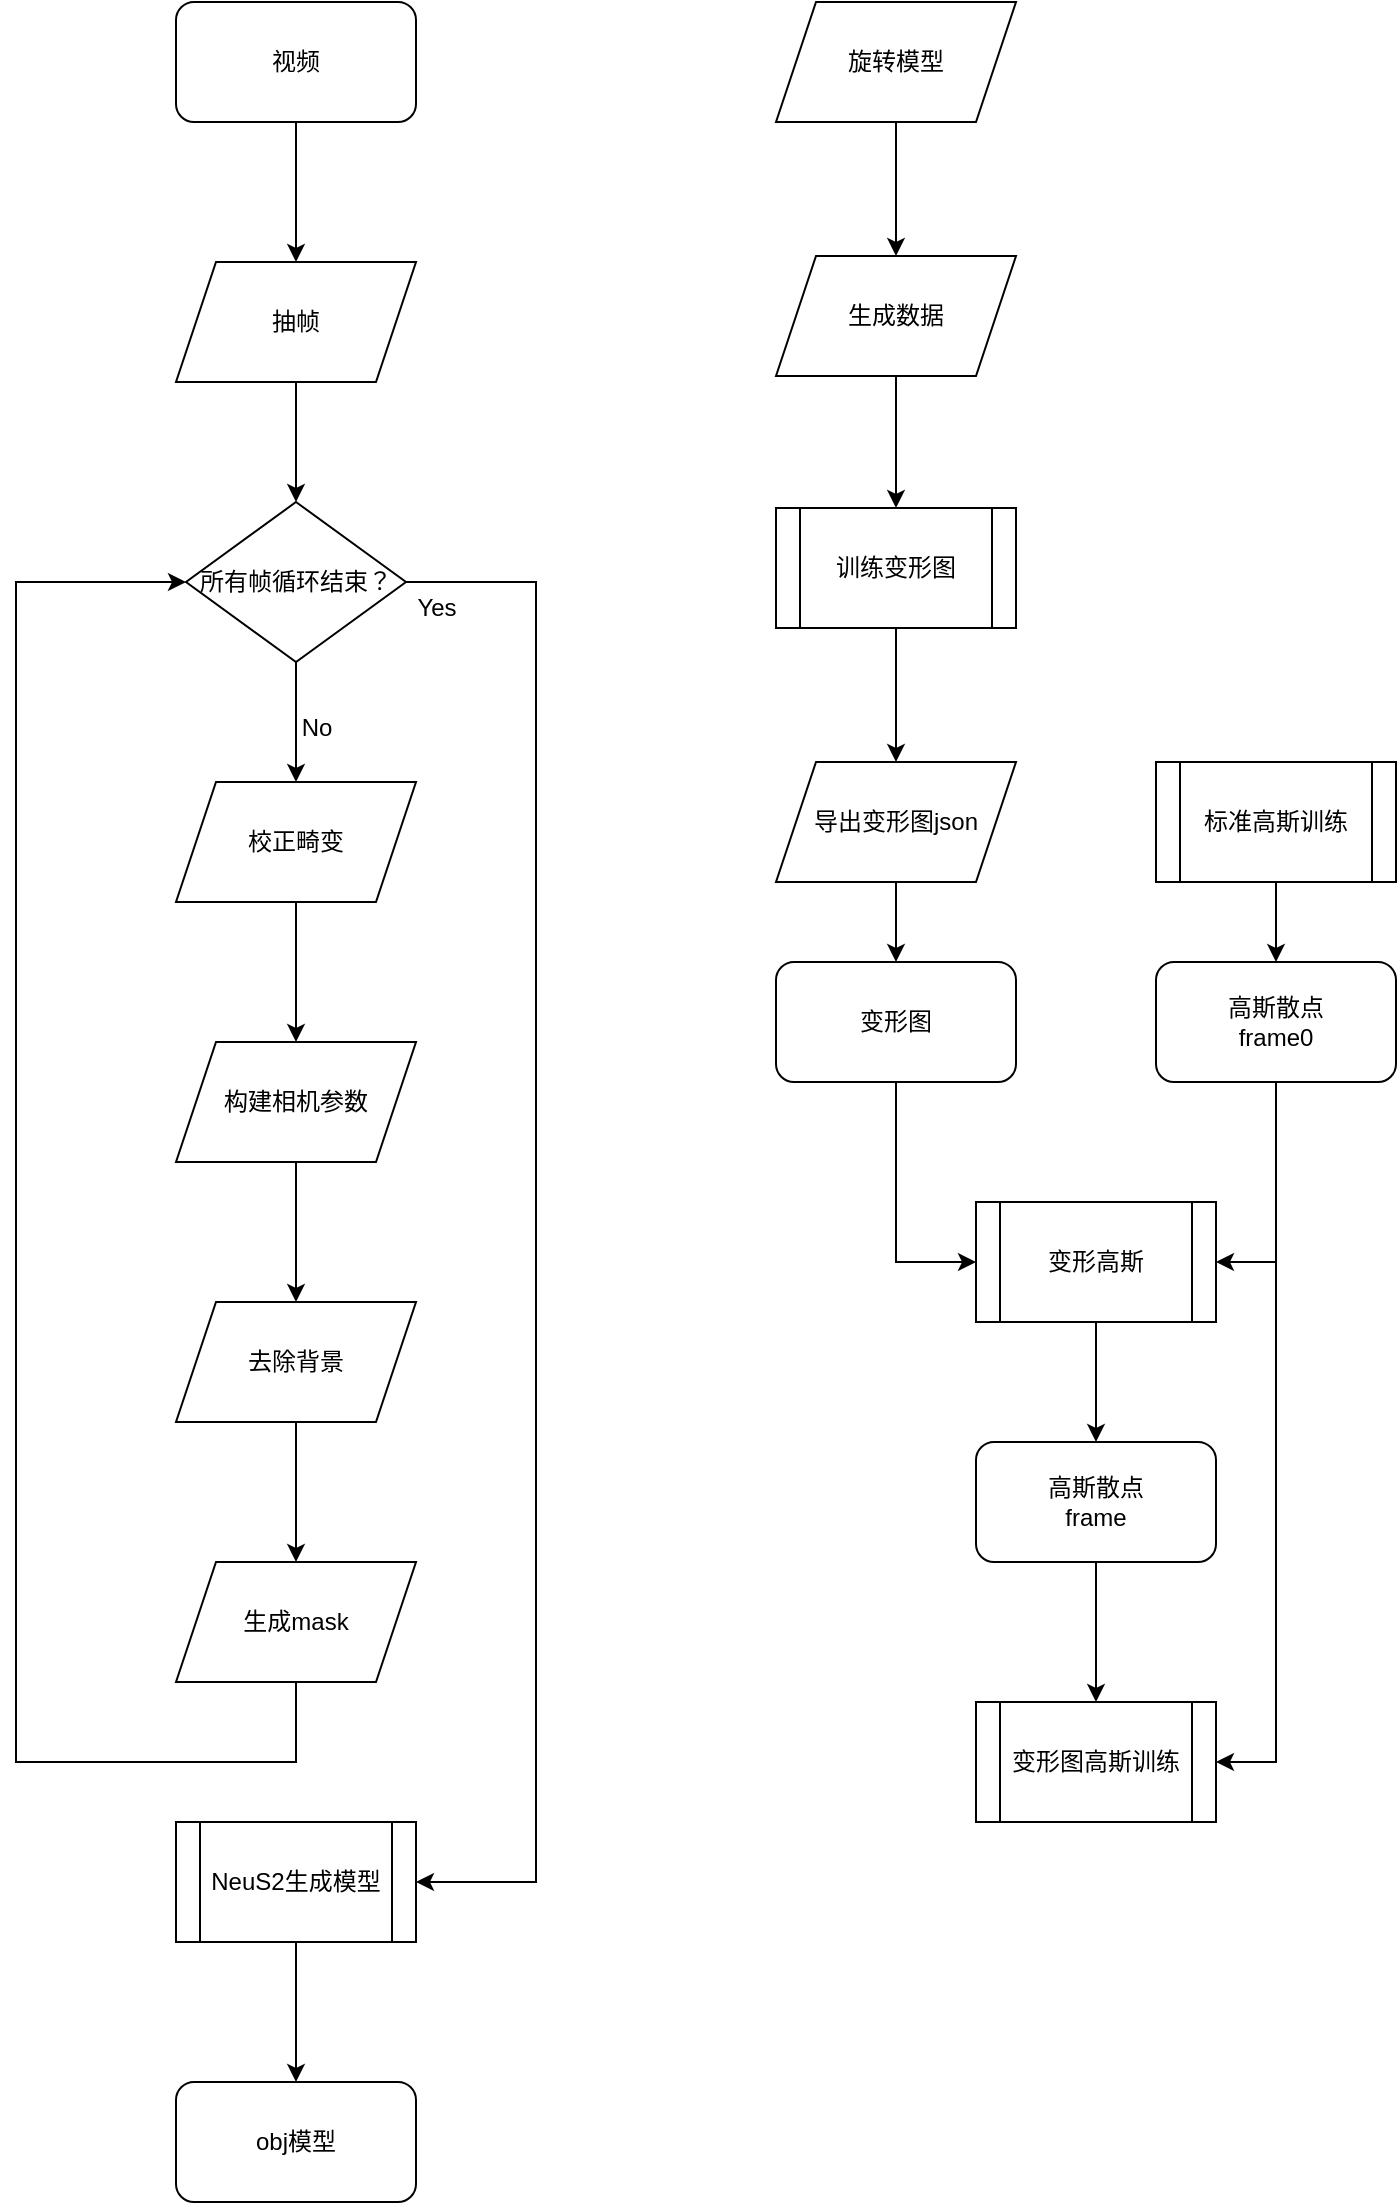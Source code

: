 <mxfile version="26.2.12">
  <diagram name="第 1 页" id="8bq4_UwM5E43GT9bmZcQ">
    <mxGraphModel dx="1553" dy="1160" grid="1" gridSize="10" guides="1" tooltips="1" connect="1" arrows="1" fold="1" page="0" pageScale="1" pageWidth="827" pageHeight="1169" math="0" shadow="0">
      <root>
        <mxCell id="0" />
        <mxCell id="1" parent="0" />
        <mxCell id="ysk7YN8ltUxfCjNkq8kX-31" value="" style="edgeStyle=orthogonalEdgeStyle;rounded=0;orthogonalLoop=1;jettySize=auto;html=1;" edge="1" parent="1" source="ysk7YN8ltUxfCjNkq8kX-1" target="ysk7YN8ltUxfCjNkq8kX-4">
          <mxGeometry relative="1" as="geometry" />
        </mxCell>
        <mxCell id="ysk7YN8ltUxfCjNkq8kX-1" value="视频" style="rounded=1;whiteSpace=wrap;html=1;" vertex="1" parent="1">
          <mxGeometry x="-710" y="20" width="120" height="60" as="geometry" />
        </mxCell>
        <mxCell id="ysk7YN8ltUxfCjNkq8kX-6" value="" style="edgeStyle=orthogonalEdgeStyle;rounded=0;orthogonalLoop=1;jettySize=auto;html=1;" edge="1" parent="1" source="ysk7YN8ltUxfCjNkq8kX-3" target="ysk7YN8ltUxfCjNkq8kX-5">
          <mxGeometry relative="1" as="geometry" />
        </mxCell>
        <mxCell id="ysk7YN8ltUxfCjNkq8kX-33" value="" style="edgeStyle=orthogonalEdgeStyle;rounded=0;orthogonalLoop=1;jettySize=auto;html=1;entryX=1;entryY=0.5;entryDx=0;entryDy=0;" edge="1" parent="1" source="ysk7YN8ltUxfCjNkq8kX-3" target="ysk7YN8ltUxfCjNkq8kX-14">
          <mxGeometry relative="1" as="geometry">
            <Array as="points">
              <mxPoint x="-530" y="310" />
              <mxPoint x="-530" y="960" />
            </Array>
          </mxGeometry>
        </mxCell>
        <mxCell id="ysk7YN8ltUxfCjNkq8kX-3" value="所有帧循环结束？" style="rhombus;whiteSpace=wrap;html=1;" vertex="1" parent="1">
          <mxGeometry x="-705" y="270" width="110" height="80" as="geometry" />
        </mxCell>
        <mxCell id="ysk7YN8ltUxfCjNkq8kX-20" value="" style="edgeStyle=orthogonalEdgeStyle;rounded=0;orthogonalLoop=1;jettySize=auto;html=1;" edge="1" parent="1" source="ysk7YN8ltUxfCjNkq8kX-4" target="ysk7YN8ltUxfCjNkq8kX-3">
          <mxGeometry relative="1" as="geometry" />
        </mxCell>
        <mxCell id="ysk7YN8ltUxfCjNkq8kX-4" value="抽帧" style="shape=parallelogram;perimeter=parallelogramPerimeter;whiteSpace=wrap;html=1;fixedSize=1;" vertex="1" parent="1">
          <mxGeometry x="-710" y="150" width="120" height="60" as="geometry" />
        </mxCell>
        <mxCell id="ysk7YN8ltUxfCjNkq8kX-9" value="" style="edgeStyle=orthogonalEdgeStyle;rounded=0;orthogonalLoop=1;jettySize=auto;html=1;" edge="1" parent="1" source="ysk7YN8ltUxfCjNkq8kX-5" target="ysk7YN8ltUxfCjNkq8kX-8">
          <mxGeometry relative="1" as="geometry" />
        </mxCell>
        <mxCell id="ysk7YN8ltUxfCjNkq8kX-5" value="校正畸变" style="shape=parallelogram;perimeter=parallelogramPerimeter;whiteSpace=wrap;html=1;fixedSize=1;" vertex="1" parent="1">
          <mxGeometry x="-710" y="410" width="120" height="60" as="geometry" />
        </mxCell>
        <mxCell id="ysk7YN8ltUxfCjNkq8kX-11" value="" style="edgeStyle=orthogonalEdgeStyle;rounded=0;orthogonalLoop=1;jettySize=auto;html=1;" edge="1" parent="1" source="ysk7YN8ltUxfCjNkq8kX-8" target="ysk7YN8ltUxfCjNkq8kX-10">
          <mxGeometry relative="1" as="geometry" />
        </mxCell>
        <mxCell id="ysk7YN8ltUxfCjNkq8kX-8" value="构建相机参数" style="shape=parallelogram;perimeter=parallelogramPerimeter;whiteSpace=wrap;html=1;fixedSize=1;" vertex="1" parent="1">
          <mxGeometry x="-710" y="540" width="120" height="60" as="geometry" />
        </mxCell>
        <mxCell id="ysk7YN8ltUxfCjNkq8kX-13" value="" style="edgeStyle=orthogonalEdgeStyle;rounded=0;orthogonalLoop=1;jettySize=auto;html=1;" edge="1" parent="1" source="ysk7YN8ltUxfCjNkq8kX-10" target="ysk7YN8ltUxfCjNkq8kX-12">
          <mxGeometry relative="1" as="geometry" />
        </mxCell>
        <mxCell id="ysk7YN8ltUxfCjNkq8kX-10" value="去除背景" style="shape=parallelogram;perimeter=parallelogramPerimeter;whiteSpace=wrap;html=1;fixedSize=1;" vertex="1" parent="1">
          <mxGeometry x="-710" y="670" width="120" height="60" as="geometry" />
        </mxCell>
        <mxCell id="ysk7YN8ltUxfCjNkq8kX-34" value="" style="edgeStyle=orthogonalEdgeStyle;rounded=0;orthogonalLoop=1;jettySize=auto;html=1;entryX=0;entryY=0.5;entryDx=0;entryDy=0;" edge="1" parent="1" source="ysk7YN8ltUxfCjNkq8kX-12" target="ysk7YN8ltUxfCjNkq8kX-3">
          <mxGeometry relative="1" as="geometry">
            <Array as="points">
              <mxPoint x="-650" y="900" />
              <mxPoint x="-790" y="900" />
              <mxPoint x="-790" y="310" />
            </Array>
          </mxGeometry>
        </mxCell>
        <mxCell id="ysk7YN8ltUxfCjNkq8kX-12" value="生成mask" style="shape=parallelogram;perimeter=parallelogramPerimeter;whiteSpace=wrap;html=1;fixedSize=1;" vertex="1" parent="1">
          <mxGeometry x="-710" y="800" width="120" height="60" as="geometry" />
        </mxCell>
        <mxCell id="ysk7YN8ltUxfCjNkq8kX-28" value="" style="edgeStyle=orthogonalEdgeStyle;rounded=0;orthogonalLoop=1;jettySize=auto;html=1;" edge="1" parent="1" source="ysk7YN8ltUxfCjNkq8kX-14" target="ysk7YN8ltUxfCjNkq8kX-27">
          <mxGeometry relative="1" as="geometry" />
        </mxCell>
        <mxCell id="ysk7YN8ltUxfCjNkq8kX-14" value="NeuS2生成模型" style="shape=process;whiteSpace=wrap;html=1;backgroundOutline=1;" vertex="1" parent="1">
          <mxGeometry x="-710" y="930" width="120" height="60" as="geometry" />
        </mxCell>
        <mxCell id="ysk7YN8ltUxfCjNkq8kX-22" value="" style="edgeStyle=orthogonalEdgeStyle;rounded=0;orthogonalLoop=1;jettySize=auto;html=1;" edge="1" parent="1" source="ysk7YN8ltUxfCjNkq8kX-17" target="ysk7YN8ltUxfCjNkq8kX-21">
          <mxGeometry relative="1" as="geometry" />
        </mxCell>
        <mxCell id="ysk7YN8ltUxfCjNkq8kX-17" value="旋转模型" style="shape=parallelogram;perimeter=parallelogramPerimeter;whiteSpace=wrap;html=1;fixedSize=1;" vertex="1" parent="1">
          <mxGeometry x="-410" y="20" width="120" height="60" as="geometry" />
        </mxCell>
        <mxCell id="ysk7YN8ltUxfCjNkq8kX-26" value="" style="edgeStyle=orthogonalEdgeStyle;rounded=0;orthogonalLoop=1;jettySize=auto;html=1;" edge="1" parent="1" source="ysk7YN8ltUxfCjNkq8kX-21" target="ysk7YN8ltUxfCjNkq8kX-25">
          <mxGeometry relative="1" as="geometry" />
        </mxCell>
        <mxCell id="ysk7YN8ltUxfCjNkq8kX-21" value="生成数据" style="shape=parallelogram;perimeter=parallelogramPerimeter;whiteSpace=wrap;html=1;fixedSize=1;" vertex="1" parent="1">
          <mxGeometry x="-410" y="147" width="120" height="60" as="geometry" />
        </mxCell>
        <mxCell id="ysk7YN8ltUxfCjNkq8kX-30" value="" style="edgeStyle=orthogonalEdgeStyle;rounded=0;orthogonalLoop=1;jettySize=auto;html=1;" edge="1" parent="1" source="ysk7YN8ltUxfCjNkq8kX-25" target="ysk7YN8ltUxfCjNkq8kX-29">
          <mxGeometry relative="1" as="geometry" />
        </mxCell>
        <mxCell id="ysk7YN8ltUxfCjNkq8kX-25" value="训练变形图" style="shape=process;whiteSpace=wrap;html=1;backgroundOutline=1;" vertex="1" parent="1">
          <mxGeometry x="-410" y="273" width="120" height="60" as="geometry" />
        </mxCell>
        <mxCell id="ysk7YN8ltUxfCjNkq8kX-27" value="obj模型" style="rounded=1;whiteSpace=wrap;html=1;" vertex="1" parent="1">
          <mxGeometry x="-710" y="1060" width="120" height="60" as="geometry" />
        </mxCell>
        <mxCell id="ysk7YN8ltUxfCjNkq8kX-42" value="" style="edgeStyle=orthogonalEdgeStyle;rounded=0;orthogonalLoop=1;jettySize=auto;html=1;" edge="1" parent="1" source="ysk7YN8ltUxfCjNkq8kX-29" target="ysk7YN8ltUxfCjNkq8kX-41">
          <mxGeometry relative="1" as="geometry" />
        </mxCell>
        <mxCell id="ysk7YN8ltUxfCjNkq8kX-29" value="导出变形图json" style="shape=parallelogram;perimeter=parallelogramPerimeter;whiteSpace=wrap;html=1;fixedSize=1;" vertex="1" parent="1">
          <mxGeometry x="-410" y="400" width="120" height="60" as="geometry" />
        </mxCell>
        <mxCell id="ysk7YN8ltUxfCjNkq8kX-46" value="" style="edgeStyle=orthogonalEdgeStyle;rounded=0;orthogonalLoop=1;jettySize=auto;html=1;" edge="1" parent="1" source="ysk7YN8ltUxfCjNkq8kX-32" target="ysk7YN8ltUxfCjNkq8kX-45">
          <mxGeometry relative="1" as="geometry" />
        </mxCell>
        <mxCell id="ysk7YN8ltUxfCjNkq8kX-32" value="变形高斯" style="shape=process;whiteSpace=wrap;html=1;backgroundOutline=1;" vertex="1" parent="1">
          <mxGeometry x="-310" y="620" width="120" height="60" as="geometry" />
        </mxCell>
        <mxCell id="ysk7YN8ltUxfCjNkq8kX-35" value="&lt;div&gt;Yes&lt;/div&gt;" style="text;html=1;align=center;verticalAlign=middle;resizable=0;points=[];autosize=1;strokeColor=none;fillColor=none;" vertex="1" parent="1">
          <mxGeometry x="-600" y="308" width="40" height="30" as="geometry" />
        </mxCell>
        <mxCell id="ysk7YN8ltUxfCjNkq8kX-36" value="No" style="text;html=1;align=center;verticalAlign=middle;resizable=0;points=[];autosize=1;strokeColor=none;fillColor=none;" vertex="1" parent="1">
          <mxGeometry x="-660" y="368" width="40" height="30" as="geometry" />
        </mxCell>
        <mxCell id="ysk7YN8ltUxfCjNkq8kX-40" value="" style="edgeStyle=orthogonalEdgeStyle;rounded=0;orthogonalLoop=1;jettySize=auto;html=1;" edge="1" parent="1" source="ysk7YN8ltUxfCjNkq8kX-37" target="ysk7YN8ltUxfCjNkq8kX-38">
          <mxGeometry relative="1" as="geometry" />
        </mxCell>
        <mxCell id="ysk7YN8ltUxfCjNkq8kX-37" value="标准高斯训练" style="shape=process;whiteSpace=wrap;html=1;backgroundOutline=1;" vertex="1" parent="1">
          <mxGeometry x="-220" y="400" width="120" height="60" as="geometry" />
        </mxCell>
        <mxCell id="ysk7YN8ltUxfCjNkq8kX-44" style="edgeStyle=orthogonalEdgeStyle;rounded=0;orthogonalLoop=1;jettySize=auto;html=1;entryX=1;entryY=0.5;entryDx=0;entryDy=0;" edge="1" parent="1" source="ysk7YN8ltUxfCjNkq8kX-38" target="ysk7YN8ltUxfCjNkq8kX-32">
          <mxGeometry relative="1" as="geometry" />
        </mxCell>
        <mxCell id="ysk7YN8ltUxfCjNkq8kX-49" value="" style="edgeStyle=orthogonalEdgeStyle;rounded=0;orthogonalLoop=1;jettySize=auto;html=1;entryX=1;entryY=0.5;entryDx=0;entryDy=0;" edge="1" parent="1" source="ysk7YN8ltUxfCjNkq8kX-38" target="ysk7YN8ltUxfCjNkq8kX-47">
          <mxGeometry relative="1" as="geometry" />
        </mxCell>
        <mxCell id="ysk7YN8ltUxfCjNkq8kX-38" value="&lt;div&gt;高斯散点&lt;/div&gt;&lt;div&gt;frame0&lt;/div&gt;" style="rounded=1;whiteSpace=wrap;html=1;" vertex="1" parent="1">
          <mxGeometry x="-220" y="500" width="120" height="60" as="geometry" />
        </mxCell>
        <mxCell id="ysk7YN8ltUxfCjNkq8kX-43" style="edgeStyle=orthogonalEdgeStyle;rounded=0;orthogonalLoop=1;jettySize=auto;html=1;entryX=0;entryY=0.5;entryDx=0;entryDy=0;" edge="1" parent="1" source="ysk7YN8ltUxfCjNkq8kX-41" target="ysk7YN8ltUxfCjNkq8kX-32">
          <mxGeometry relative="1" as="geometry" />
        </mxCell>
        <mxCell id="ysk7YN8ltUxfCjNkq8kX-41" value="变形图" style="rounded=1;whiteSpace=wrap;html=1;" vertex="1" parent="1">
          <mxGeometry x="-410" y="500" width="120" height="60" as="geometry" />
        </mxCell>
        <mxCell id="ysk7YN8ltUxfCjNkq8kX-50" value="" style="edgeStyle=orthogonalEdgeStyle;rounded=0;orthogonalLoop=1;jettySize=auto;html=1;" edge="1" parent="1" source="ysk7YN8ltUxfCjNkq8kX-45" target="ysk7YN8ltUxfCjNkq8kX-47">
          <mxGeometry relative="1" as="geometry" />
        </mxCell>
        <mxCell id="ysk7YN8ltUxfCjNkq8kX-45" value="&lt;div&gt;高斯散点&lt;/div&gt;&lt;div&gt;frame&lt;/div&gt;" style="rounded=1;whiteSpace=wrap;html=1;" vertex="1" parent="1">
          <mxGeometry x="-310" y="740" width="120" height="60" as="geometry" />
        </mxCell>
        <mxCell id="ysk7YN8ltUxfCjNkq8kX-47" value="变形图高斯训练" style="shape=process;whiteSpace=wrap;html=1;backgroundOutline=1;" vertex="1" parent="1">
          <mxGeometry x="-310" y="870" width="120" height="60" as="geometry" />
        </mxCell>
      </root>
    </mxGraphModel>
  </diagram>
</mxfile>
